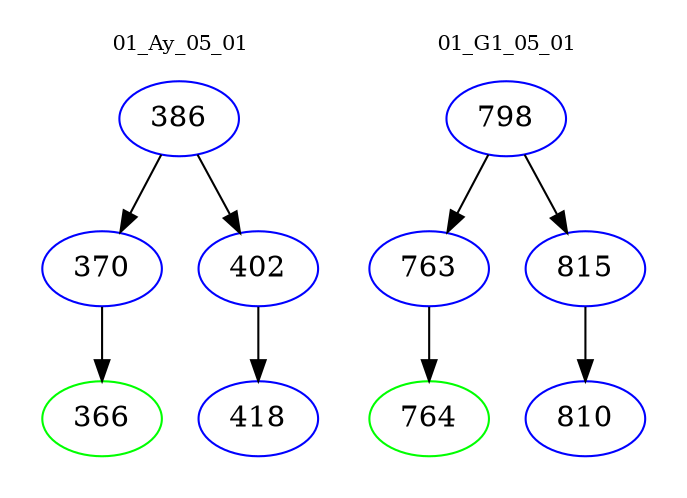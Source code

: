 digraph{
subgraph cluster_0 {
color = white
label = "01_Ay_05_01";
fontsize=10;
T0_386 [label="386", color="blue"]
T0_386 -> T0_370 [color="black"]
T0_370 [label="370", color="blue"]
T0_370 -> T0_366 [color="black"]
T0_366 [label="366", color="green"]
T0_386 -> T0_402 [color="black"]
T0_402 [label="402", color="blue"]
T0_402 -> T0_418 [color="black"]
T0_418 [label="418", color="blue"]
}
subgraph cluster_1 {
color = white
label = "01_G1_05_01";
fontsize=10;
T1_798 [label="798", color="blue"]
T1_798 -> T1_763 [color="black"]
T1_763 [label="763", color="blue"]
T1_763 -> T1_764 [color="black"]
T1_764 [label="764", color="green"]
T1_798 -> T1_815 [color="black"]
T1_815 [label="815", color="blue"]
T1_815 -> T1_810 [color="black"]
T1_810 [label="810", color="blue"]
}
}
